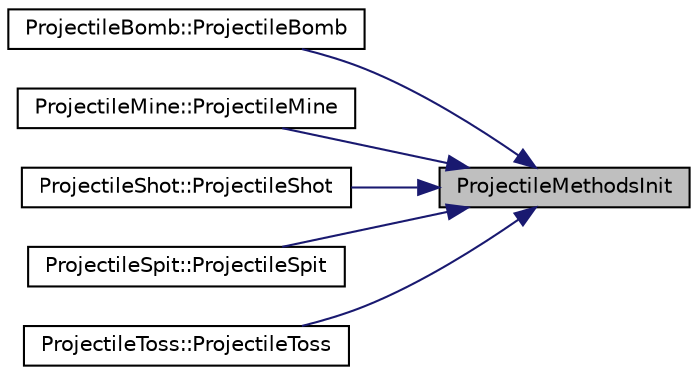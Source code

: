 digraph "ProjectileMethodsInit"
{
 // LATEX_PDF_SIZE
  edge [fontname="Helvetica",fontsize="10",labelfontname="Helvetica",labelfontsize="10"];
  node [fontname="Helvetica",fontsize="10",shape=record];
  rankdir="RL";
  Node1 [label="ProjectileMethodsInit",height=0.2,width=0.4,color="black", fillcolor="grey75", style="filled", fontcolor="black",tooltip="Performs projectile initialization"];
  Node1 -> Node2 [dir="back",color="midnightblue",fontsize="10",style="solid"];
  Node2 [label="ProjectileBomb::ProjectileBomb",height=0.2,width=0.4,color="black", fillcolor="white", style="filled",URL="$class_projectile_bomb.html#abc9ef7b453cd49bc61f672eb92e3471e",tooltip="Constructor...duh /summary>"];
  Node1 -> Node3 [dir="back",color="midnightblue",fontsize="10",style="solid"];
  Node3 [label="ProjectileMine::ProjectileMine",height=0.2,width=0.4,color="black", fillcolor="white", style="filled",URL="$class_projectile_mine.html#a9e13c95f963ad767dca18019f2b1d6cb",tooltip="Constructor...duh /summary>"];
  Node1 -> Node4 [dir="back",color="midnightblue",fontsize="10",style="solid"];
  Node4 [label="ProjectileShot::ProjectileShot",height=0.2,width=0.4,color="black", fillcolor="white", style="filled",URL="$class_projectile_shot.html#affbae854acdd1f17235e7bc333d94723",tooltip="Constructor...duh /summary>"];
  Node1 -> Node5 [dir="back",color="midnightblue",fontsize="10",style="solid"];
  Node5 [label="ProjectileSpit::ProjectileSpit",height=0.2,width=0.4,color="black", fillcolor="white", style="filled",URL="$class_projectile_spit.html#a31d4982dde77bb88e497192fd557b2b5",tooltip="Constructor...duh /summary>"];
  Node1 -> Node6 [dir="back",color="midnightblue",fontsize="10",style="solid"];
  Node6 [label="ProjectileToss::ProjectileToss",height=0.2,width=0.4,color="black", fillcolor="white", style="filled",URL="$class_projectile_toss.html#a8b0051277d8000669bc95f8e7268d2aa",tooltip="Constructor...duh /summary>"];
}
